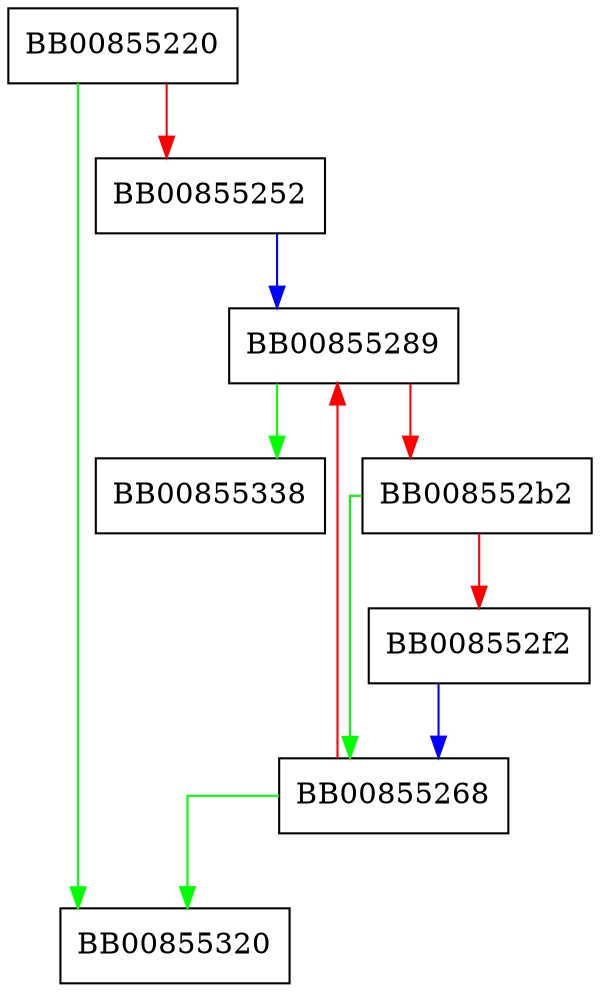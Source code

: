 digraph TS_ext_print_bio {
  node [shape="box"];
  graph [splines=ortho];
  BB00855220 -> BB00855320 [color="green"];
  BB00855220 -> BB00855252 [color="red"];
  BB00855252 -> BB00855289 [color="blue"];
  BB00855268 -> BB00855320 [color="green"];
  BB00855268 -> BB00855289 [color="red"];
  BB00855289 -> BB00855338 [color="green"];
  BB00855289 -> BB008552b2 [color="red"];
  BB008552b2 -> BB00855268 [color="green"];
  BB008552b2 -> BB008552f2 [color="red"];
  BB008552f2 -> BB00855268 [color="blue"];
}